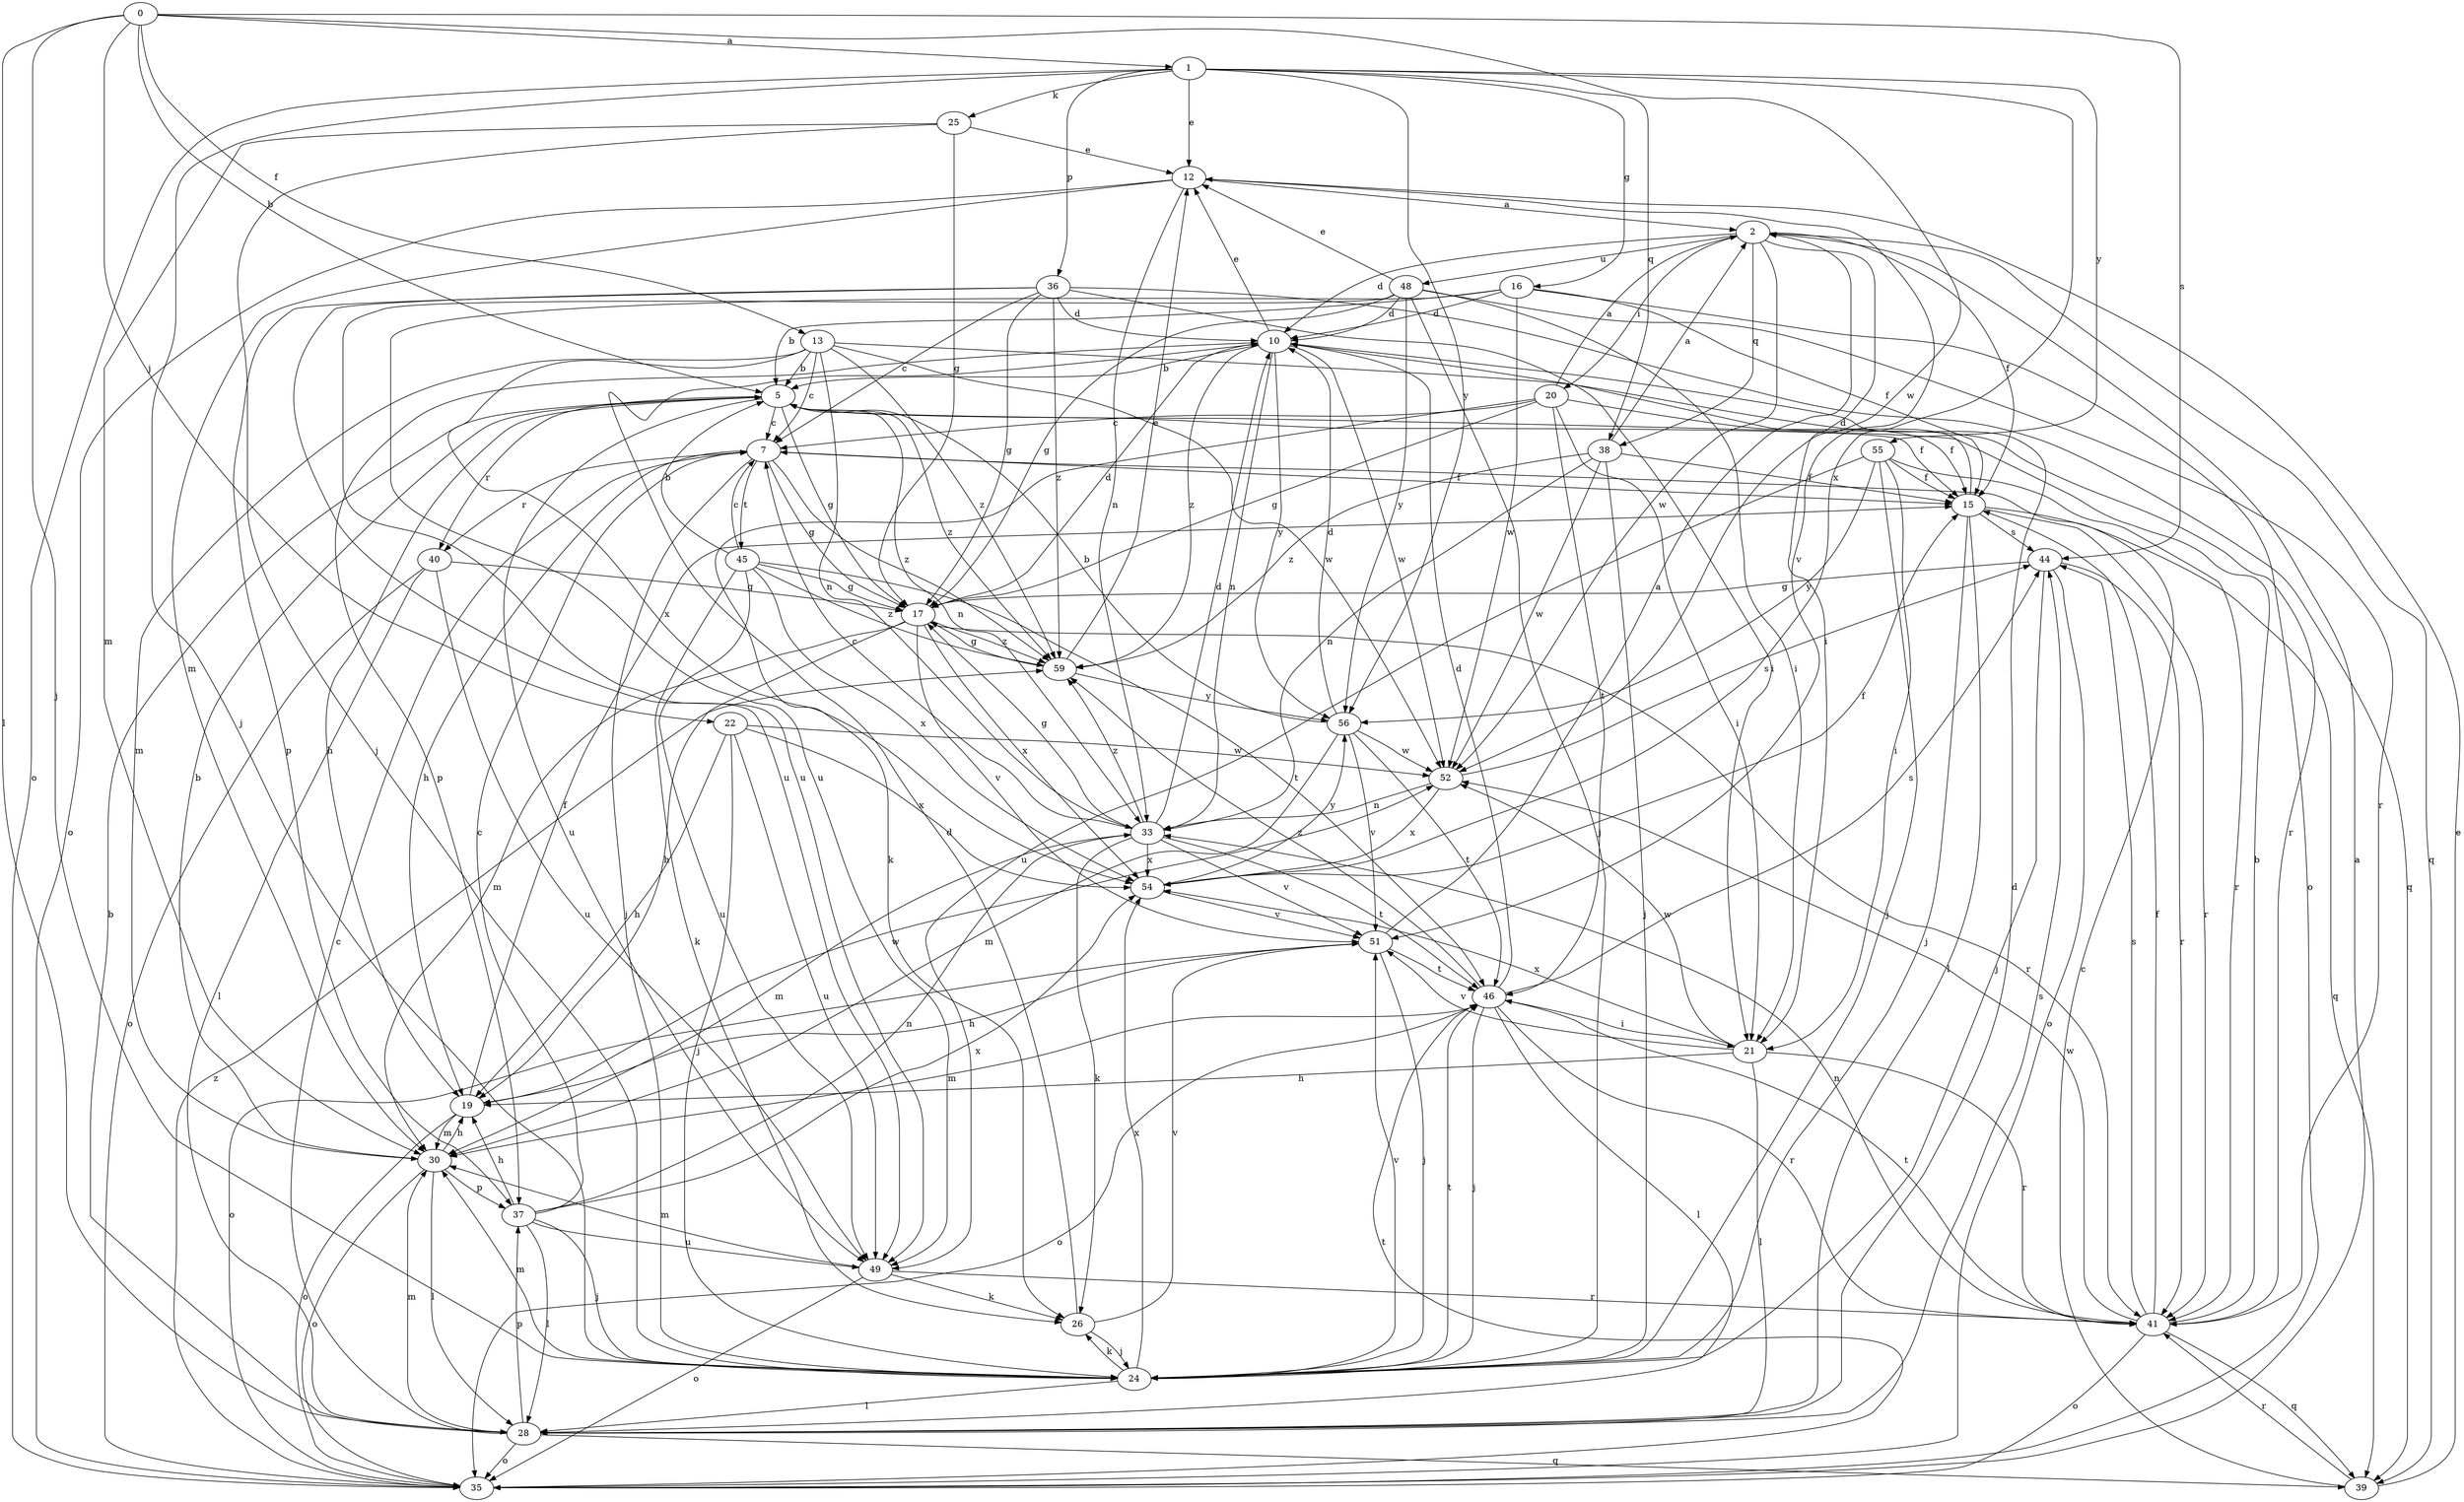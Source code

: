 strict digraph  {
0;
1;
2;
5;
7;
10;
12;
13;
15;
16;
17;
19;
20;
21;
22;
24;
25;
26;
28;
30;
33;
35;
36;
37;
38;
39;
40;
41;
44;
45;
46;
48;
49;
51;
52;
54;
55;
56;
59;
0 -> 1  [label=a];
0 -> 5  [label=b];
0 -> 13  [label=f];
0 -> 22  [label=j];
0 -> 24  [label=j];
0 -> 28  [label=l];
0 -> 44  [label=s];
0 -> 52  [label=w];
1 -> 12  [label=e];
1 -> 16  [label=g];
1 -> 24  [label=j];
1 -> 25  [label=k];
1 -> 35  [label=o];
1 -> 36  [label=p];
1 -> 38  [label=q];
1 -> 54  [label=x];
1 -> 55  [label=y];
1 -> 56  [label=y];
2 -> 10  [label=d];
2 -> 15  [label=f];
2 -> 20  [label=i];
2 -> 21  [label=i];
2 -> 38  [label=q];
2 -> 39  [label=q];
2 -> 48  [label=u];
2 -> 52  [label=w];
5 -> 7  [label=c];
5 -> 15  [label=f];
5 -> 17  [label=g];
5 -> 19  [label=h];
5 -> 33  [label=n];
5 -> 40  [label=r];
5 -> 49  [label=u];
5 -> 59  [label=z];
7 -> 15  [label=f];
7 -> 17  [label=g];
7 -> 19  [label=h];
7 -> 24  [label=j];
7 -> 40  [label=r];
7 -> 45  [label=t];
7 -> 59  [label=z];
10 -> 5  [label=b];
10 -> 12  [label=e];
10 -> 33  [label=n];
10 -> 37  [label=p];
10 -> 52  [label=w];
10 -> 56  [label=y];
10 -> 59  [label=z];
12 -> 2  [label=a];
12 -> 30  [label=m];
12 -> 33  [label=n];
12 -> 35  [label=o];
12 -> 51  [label=v];
13 -> 5  [label=b];
13 -> 7  [label=c];
13 -> 30  [label=m];
13 -> 33  [label=n];
13 -> 41  [label=r];
13 -> 52  [label=w];
13 -> 54  [label=x];
13 -> 59  [label=z];
15 -> 10  [label=d];
15 -> 24  [label=j];
15 -> 28  [label=l];
15 -> 39  [label=q];
15 -> 41  [label=r];
15 -> 44  [label=s];
16 -> 5  [label=b];
16 -> 10  [label=d];
16 -> 15  [label=f];
16 -> 35  [label=o];
16 -> 49  [label=u];
16 -> 52  [label=w];
17 -> 10  [label=d];
17 -> 19  [label=h];
17 -> 30  [label=m];
17 -> 41  [label=r];
17 -> 51  [label=v];
17 -> 54  [label=x];
17 -> 59  [label=z];
19 -> 15  [label=f];
19 -> 30  [label=m];
19 -> 35  [label=o];
19 -> 52  [label=w];
20 -> 2  [label=a];
20 -> 7  [label=c];
20 -> 15  [label=f];
20 -> 17  [label=g];
20 -> 21  [label=i];
20 -> 26  [label=k];
20 -> 46  [label=t];
21 -> 19  [label=h];
21 -> 28  [label=l];
21 -> 41  [label=r];
21 -> 51  [label=v];
21 -> 52  [label=w];
21 -> 54  [label=x];
22 -> 19  [label=h];
22 -> 24  [label=j];
22 -> 49  [label=u];
22 -> 52  [label=w];
22 -> 54  [label=x];
24 -> 26  [label=k];
24 -> 28  [label=l];
24 -> 30  [label=m];
24 -> 46  [label=t];
24 -> 51  [label=v];
24 -> 54  [label=x];
25 -> 12  [label=e];
25 -> 17  [label=g];
25 -> 24  [label=j];
25 -> 30  [label=m];
26 -> 10  [label=d];
26 -> 24  [label=j];
26 -> 51  [label=v];
28 -> 5  [label=b];
28 -> 7  [label=c];
28 -> 10  [label=d];
28 -> 30  [label=m];
28 -> 35  [label=o];
28 -> 37  [label=p];
28 -> 39  [label=q];
28 -> 44  [label=s];
30 -> 5  [label=b];
30 -> 19  [label=h];
30 -> 28  [label=l];
30 -> 35  [label=o];
30 -> 37  [label=p];
33 -> 7  [label=c];
33 -> 10  [label=d];
33 -> 17  [label=g];
33 -> 26  [label=k];
33 -> 30  [label=m];
33 -> 46  [label=t];
33 -> 51  [label=v];
33 -> 54  [label=x];
33 -> 59  [label=z];
35 -> 2  [label=a];
35 -> 46  [label=t];
35 -> 59  [label=z];
36 -> 7  [label=c];
36 -> 10  [label=d];
36 -> 17  [label=g];
36 -> 21  [label=i];
36 -> 37  [label=p];
36 -> 39  [label=q];
36 -> 49  [label=u];
36 -> 59  [label=z];
37 -> 7  [label=c];
37 -> 19  [label=h];
37 -> 24  [label=j];
37 -> 28  [label=l];
37 -> 33  [label=n];
37 -> 49  [label=u];
37 -> 54  [label=x];
38 -> 2  [label=a];
38 -> 15  [label=f];
38 -> 24  [label=j];
38 -> 33  [label=n];
38 -> 52  [label=w];
38 -> 59  [label=z];
39 -> 7  [label=c];
39 -> 12  [label=e];
39 -> 41  [label=r];
40 -> 17  [label=g];
40 -> 28  [label=l];
40 -> 35  [label=o];
40 -> 49  [label=u];
41 -> 5  [label=b];
41 -> 15  [label=f];
41 -> 33  [label=n];
41 -> 35  [label=o];
41 -> 39  [label=q];
41 -> 44  [label=s];
41 -> 46  [label=t];
41 -> 52  [label=w];
44 -> 17  [label=g];
44 -> 24  [label=j];
44 -> 35  [label=o];
44 -> 41  [label=r];
45 -> 5  [label=b];
45 -> 7  [label=c];
45 -> 17  [label=g];
45 -> 26  [label=k];
45 -> 46  [label=t];
45 -> 49  [label=u];
45 -> 54  [label=x];
45 -> 59  [label=z];
46 -> 10  [label=d];
46 -> 21  [label=i];
46 -> 24  [label=j];
46 -> 28  [label=l];
46 -> 30  [label=m];
46 -> 35  [label=o];
46 -> 41  [label=r];
46 -> 44  [label=s];
46 -> 59  [label=z];
48 -> 10  [label=d];
48 -> 12  [label=e];
48 -> 17  [label=g];
48 -> 21  [label=i];
48 -> 24  [label=j];
48 -> 41  [label=r];
48 -> 49  [label=u];
48 -> 56  [label=y];
49 -> 26  [label=k];
49 -> 30  [label=m];
49 -> 35  [label=o];
49 -> 41  [label=r];
51 -> 2  [label=a];
51 -> 19  [label=h];
51 -> 24  [label=j];
51 -> 35  [label=o];
51 -> 46  [label=t];
52 -> 33  [label=n];
52 -> 44  [label=s];
52 -> 54  [label=x];
54 -> 15  [label=f];
54 -> 51  [label=v];
54 -> 56  [label=y];
55 -> 15  [label=f];
55 -> 21  [label=i];
55 -> 24  [label=j];
55 -> 41  [label=r];
55 -> 49  [label=u];
55 -> 56  [label=y];
56 -> 5  [label=b];
56 -> 10  [label=d];
56 -> 30  [label=m];
56 -> 46  [label=t];
56 -> 51  [label=v];
56 -> 52  [label=w];
59 -> 12  [label=e];
59 -> 17  [label=g];
59 -> 56  [label=y];
}
